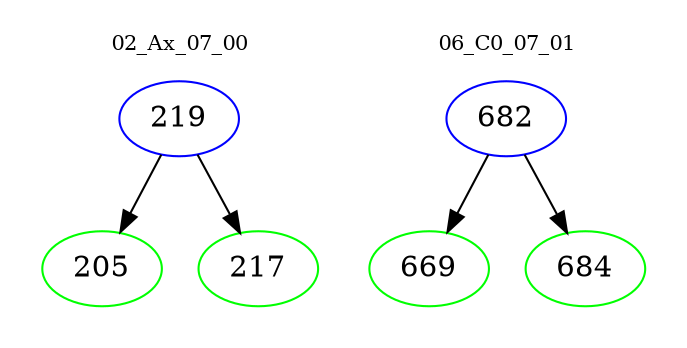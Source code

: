 digraph{
subgraph cluster_0 {
color = white
label = "02_Ax_07_00";
fontsize=10;
T0_219 [label="219", color="blue"]
T0_219 -> T0_205 [color="black"]
T0_205 [label="205", color="green"]
T0_219 -> T0_217 [color="black"]
T0_217 [label="217", color="green"]
}
subgraph cluster_1 {
color = white
label = "06_C0_07_01";
fontsize=10;
T1_682 [label="682", color="blue"]
T1_682 -> T1_669 [color="black"]
T1_669 [label="669", color="green"]
T1_682 -> T1_684 [color="black"]
T1_684 [label="684", color="green"]
}
}
